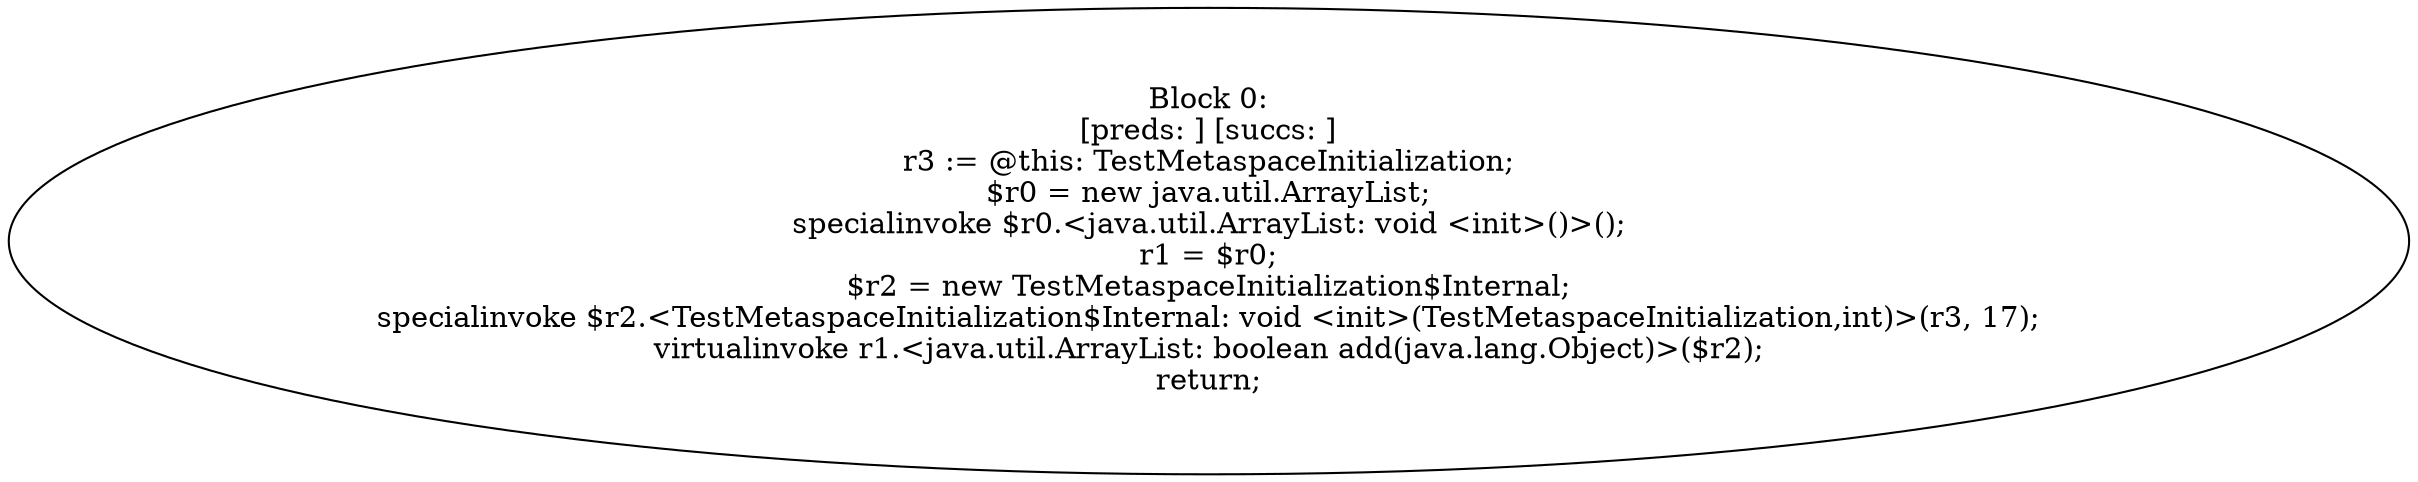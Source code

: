 digraph "unitGraph" {
    "Block 0:
[preds: ] [succs: ]
r3 := @this: TestMetaspaceInitialization;
$r0 = new java.util.ArrayList;
specialinvoke $r0.<java.util.ArrayList: void <init>()>();
r1 = $r0;
$r2 = new TestMetaspaceInitialization$Internal;
specialinvoke $r2.<TestMetaspaceInitialization$Internal: void <init>(TestMetaspaceInitialization,int)>(r3, 17);
virtualinvoke r1.<java.util.ArrayList: boolean add(java.lang.Object)>($r2);
return;
"
}
